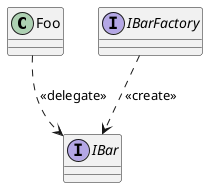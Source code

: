 {
  "sha1": "p5p8r7rfd81t9tzqdx2ne16chfrbjmf",
  "insertion": {
    "when": "2024-06-04T17:28:40.714Z",
    "user": "plantuml@gmail.com"
  }
}
@startuml
Foo ..> IBar: <<delegate>>
IBarFactory ..> IBar : <<create>>

interface IBarFactory {
}   

interface IBar {
}

@enduml
